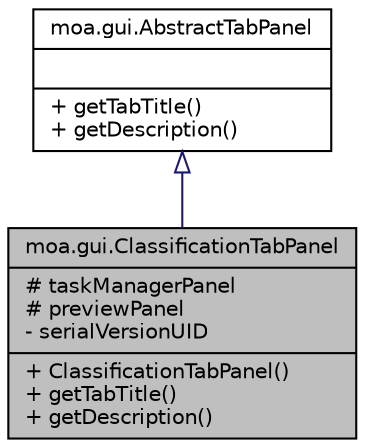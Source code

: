 digraph G
{
  edge [fontname="Helvetica",fontsize="10",labelfontname="Helvetica",labelfontsize="10"];
  node [fontname="Helvetica",fontsize="10",shape=record];
  Node1 [label="{moa.gui.ClassificationTabPanel\n|# taskManagerPanel\l# previewPanel\l- serialVersionUID\l|+ ClassificationTabPanel()\l+ getTabTitle()\l+ getDescription()\l}",height=0.2,width=0.4,color="black", fillcolor="grey75", style="filled" fontcolor="black"];
  Node2 -> Node1 [dir=back,color="midnightblue",fontsize="10",style="solid",arrowtail="empty",fontname="Helvetica"];
  Node2 [label="{moa.gui.AbstractTabPanel\n||+ getTabTitle()\l+ getDescription()\l}",height=0.2,width=0.4,color="black", fillcolor="white", style="filled",URL="$classmoa_1_1gui_1_1AbstractTabPanel.html",tooltip="Abstract Tab Panel."];
}
